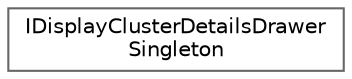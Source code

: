 digraph "Graphical Class Hierarchy"
{
 // INTERACTIVE_SVG=YES
 // LATEX_PDF_SIZE
  bgcolor="transparent";
  edge [fontname=Helvetica,fontsize=10,labelfontname=Helvetica,labelfontsize=10];
  node [fontname=Helvetica,fontsize=10,shape=box,height=0.2,width=0.4];
  rankdir="LR";
  Node0 [id="Node000000",label="IDisplayClusterDetailsDrawer\lSingleton",height=0.2,width=0.4,color="grey40", fillcolor="white", style="filled",URL="$d5/dbf/classIDisplayClusterDetailsDrawerSingleton.html",tooltip="A singleton used to manage and store persistent state for the details drawer."];
}
